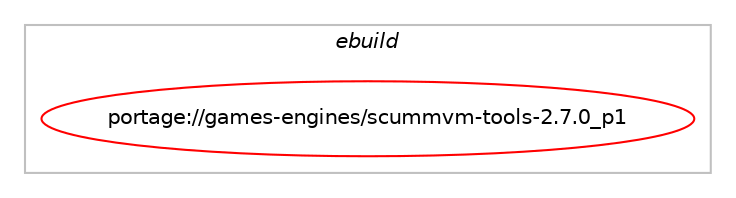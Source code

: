 digraph prolog {

# *************
# Graph options
# *************

newrank=true;
concentrate=true;
compound=true;
graph [rankdir=LR,fontname=Helvetica,fontsize=10,ranksep=1.5];#, ranksep=2.5, nodesep=0.2];
edge  [arrowhead=vee];
node  [fontname=Helvetica,fontsize=10];

# **********
# The ebuild
# **********

subgraph cluster_leftcol {
color=gray;
label=<<i>ebuild</i>>;
id [label="portage://games-engines/scummvm-tools-2.7.0_p1", color=red, width=4, href="../games-engines/scummvm-tools-2.7.0_p1.svg"];
}

# ****************
# The dependencies
# ****************

subgraph cluster_midcol {
color=gray;
label=<<i>dependencies</i>>;
subgraph cluster_compile {
fillcolor="#eeeeee";
style=filled;
label=<<i>compile</i>>;
# *** BEGIN UNKNOWN DEPENDENCY TYPE (TODO) ***
# id -> equal(use_conditional_group(positive,flac,portage://games-engines/scummvm-tools-2.7.0_p1,[package_dependency(portage://games-engines/scummvm-tools-2.7.0_p1,install,no,media-libs,flac,none,[,,],any_same_slot,[])]))
# *** END UNKNOWN DEPENDENCY TYPE (TODO) ***

# *** BEGIN UNKNOWN DEPENDENCY TYPE (TODO) ***
# id -> equal(use_conditional_group(positive,iconv,portage://games-engines/scummvm-tools-2.7.0_p1,[package_dependency(portage://games-engines/scummvm-tools-2.7.0_p1,install,no,virtual,libiconv,none,[,,],[],[]),package_dependency(portage://games-engines/scummvm-tools-2.7.0_p1,install,no,media-libs,freetype,none,[,,],[slot(2)],[])]))
# *** END UNKNOWN DEPENDENCY TYPE (TODO) ***

# *** BEGIN UNKNOWN DEPENDENCY TYPE (TODO) ***
# id -> equal(use_conditional_group(positive,mad,portage://games-engines/scummvm-tools-2.7.0_p1,[package_dependency(portage://games-engines/scummvm-tools-2.7.0_p1,install,no,media-libs,libmad,none,[,,],[],[])]))
# *** END UNKNOWN DEPENDENCY TYPE (TODO) ***

# *** BEGIN UNKNOWN DEPENDENCY TYPE (TODO) ***
# id -> equal(use_conditional_group(positive,png,portage://games-engines/scummvm-tools-2.7.0_p1,[package_dependency(portage://games-engines/scummvm-tools-2.7.0_p1,install,no,media-libs,libpng,none,[,,],any_same_slot,[])]))
# *** END UNKNOWN DEPENDENCY TYPE (TODO) ***

# *** BEGIN UNKNOWN DEPENDENCY TYPE (TODO) ***
# id -> equal(use_conditional_group(positive,tremor,portage://games-engines/scummvm-tools-2.7.0_p1,[package_dependency(portage://games-engines/scummvm-tools-2.7.0_p1,install,no,media-libs,tremor,none,[,,],[],[])]))
# *** END UNKNOWN DEPENDENCY TYPE (TODO) ***

# *** BEGIN UNKNOWN DEPENDENCY TYPE (TODO) ***
# id -> equal(use_conditional_group(positive,vorbis,portage://games-engines/scummvm-tools-2.7.0_p1,[package_dependency(portage://games-engines/scummvm-tools-2.7.0_p1,install,no,media-libs,libvorbis,none,[,,],[],[])]))
# *** END UNKNOWN DEPENDENCY TYPE (TODO) ***

# *** BEGIN UNKNOWN DEPENDENCY TYPE (TODO) ***
# id -> equal(package_dependency(portage://games-engines/scummvm-tools-2.7.0_p1,install,no,dev-libs,boost,none,[,,],any_same_slot,[]))
# *** END UNKNOWN DEPENDENCY TYPE (TODO) ***

# *** BEGIN UNKNOWN DEPENDENCY TYPE (TODO) ***
# id -> equal(package_dependency(portage://games-engines/scummvm-tools-2.7.0_p1,install,no,sys-libs,zlib,none,[,,],[],[]))
# *** END UNKNOWN DEPENDENCY TYPE (TODO) ***

# *** BEGIN UNKNOWN DEPENDENCY TYPE (TODO) ***
# id -> equal(package_dependency(portage://games-engines/scummvm-tools-2.7.0_p1,install,no,x11-libs,wxGTK,none,[,,],[slot(3.2-gtk3)],[]))
# *** END UNKNOWN DEPENDENCY TYPE (TODO) ***

}
subgraph cluster_compileandrun {
fillcolor="#eeeeee";
style=filled;
label=<<i>compile and run</i>>;
}
subgraph cluster_run {
fillcolor="#eeeeee";
style=filled;
label=<<i>run</i>>;
# *** BEGIN UNKNOWN DEPENDENCY TYPE (TODO) ***
# id -> equal(use_conditional_group(positive,flac,portage://games-engines/scummvm-tools-2.7.0_p1,[package_dependency(portage://games-engines/scummvm-tools-2.7.0_p1,run,no,media-libs,flac,none,[,,],any_same_slot,[])]))
# *** END UNKNOWN DEPENDENCY TYPE (TODO) ***

# *** BEGIN UNKNOWN DEPENDENCY TYPE (TODO) ***
# id -> equal(use_conditional_group(positive,iconv,portage://games-engines/scummvm-tools-2.7.0_p1,[package_dependency(portage://games-engines/scummvm-tools-2.7.0_p1,run,no,virtual,libiconv,none,[,,],[],[]),package_dependency(portage://games-engines/scummvm-tools-2.7.0_p1,run,no,media-libs,freetype,none,[,,],[slot(2)],[])]))
# *** END UNKNOWN DEPENDENCY TYPE (TODO) ***

# *** BEGIN UNKNOWN DEPENDENCY TYPE (TODO) ***
# id -> equal(use_conditional_group(positive,mad,portage://games-engines/scummvm-tools-2.7.0_p1,[package_dependency(portage://games-engines/scummvm-tools-2.7.0_p1,run,no,media-libs,libmad,none,[,,],[],[])]))
# *** END UNKNOWN DEPENDENCY TYPE (TODO) ***

# *** BEGIN UNKNOWN DEPENDENCY TYPE (TODO) ***
# id -> equal(use_conditional_group(positive,png,portage://games-engines/scummvm-tools-2.7.0_p1,[package_dependency(portage://games-engines/scummvm-tools-2.7.0_p1,run,no,media-libs,libpng,none,[,,],any_same_slot,[])]))
# *** END UNKNOWN DEPENDENCY TYPE (TODO) ***

# *** BEGIN UNKNOWN DEPENDENCY TYPE (TODO) ***
# id -> equal(use_conditional_group(positive,tremor,portage://games-engines/scummvm-tools-2.7.0_p1,[package_dependency(portage://games-engines/scummvm-tools-2.7.0_p1,run,no,media-libs,tremor,none,[,,],[],[])]))
# *** END UNKNOWN DEPENDENCY TYPE (TODO) ***

# *** BEGIN UNKNOWN DEPENDENCY TYPE (TODO) ***
# id -> equal(use_conditional_group(positive,vorbis,portage://games-engines/scummvm-tools-2.7.0_p1,[package_dependency(portage://games-engines/scummvm-tools-2.7.0_p1,run,no,media-libs,libvorbis,none,[,,],[],[])]))
# *** END UNKNOWN DEPENDENCY TYPE (TODO) ***

# *** BEGIN UNKNOWN DEPENDENCY TYPE (TODO) ***
# id -> equal(package_dependency(portage://games-engines/scummvm-tools-2.7.0_p1,run,no,dev-libs,boost,none,[,,],any_same_slot,[]))
# *** END UNKNOWN DEPENDENCY TYPE (TODO) ***

# *** BEGIN UNKNOWN DEPENDENCY TYPE (TODO) ***
# id -> equal(package_dependency(portage://games-engines/scummvm-tools-2.7.0_p1,run,no,sys-libs,zlib,none,[,,],[],[]))
# *** END UNKNOWN DEPENDENCY TYPE (TODO) ***

# *** BEGIN UNKNOWN DEPENDENCY TYPE (TODO) ***
# id -> equal(package_dependency(portage://games-engines/scummvm-tools-2.7.0_p1,run,no,x11-libs,wxGTK,none,[,,],[slot(3.2-gtk3)],[]))
# *** END UNKNOWN DEPENDENCY TYPE (TODO) ***

}
}

# **************
# The candidates
# **************

subgraph cluster_choices {
rank=same;
color=gray;
label=<<i>candidates</i>>;

}

}
